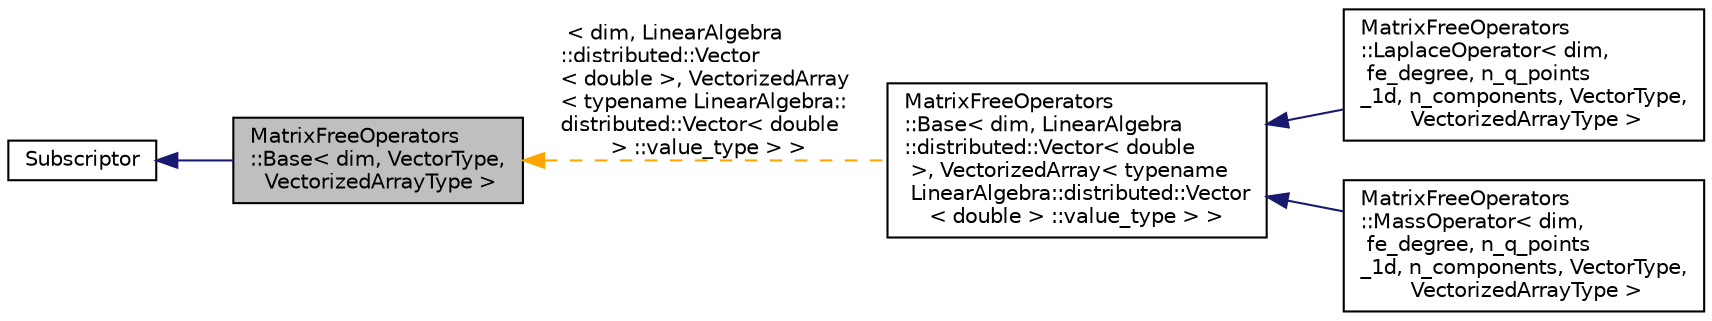 digraph "MatrixFreeOperators::Base&lt; dim, VectorType, VectorizedArrayType &gt;"
{
 // LATEX_PDF_SIZE
  edge [fontname="Helvetica",fontsize="10",labelfontname="Helvetica",labelfontsize="10"];
  node [fontname="Helvetica",fontsize="10",shape=record];
  rankdir="LR";
  Node1 [label="MatrixFreeOperators\l::Base\< dim, VectorType,\l VectorizedArrayType \>",height=0.2,width=0.4,color="black", fillcolor="grey75", style="filled", fontcolor="black",tooltip=" "];
  Node2 -> Node1 [dir="back",color="midnightblue",fontsize="10",style="solid",fontname="Helvetica"];
  Node2 [label="Subscriptor",height=0.2,width=0.4,color="black", fillcolor="white", style="filled",URL="$classSubscriptor.html",tooltip=" "];
  Node1 -> Node3 [dir="back",color="orange",fontsize="10",style="dashed",label=" \< dim, LinearAlgebra\l::distributed::Vector\l\< double \>, VectorizedArray\l\< typename LinearAlgebra::\ldistributed::Vector\< double\l \> ::value_type \> \>" ,fontname="Helvetica"];
  Node3 [label="MatrixFreeOperators\l::Base\< dim, LinearAlgebra\l::distributed::Vector\< double\l \>, VectorizedArray\< typename\l LinearAlgebra::distributed::Vector\l\< double \> ::value_type \> \>",height=0.2,width=0.4,color="black", fillcolor="white", style="filled",URL="$classMatrixFreeOperators_1_1Base.html",tooltip=" "];
  Node3 -> Node4 [dir="back",color="midnightblue",fontsize="10",style="solid",fontname="Helvetica"];
  Node4 [label="MatrixFreeOperators\l::LaplaceOperator\< dim,\l fe_degree, n_q_points\l_1d, n_components, VectorType,\l VectorizedArrayType \>",height=0.2,width=0.4,color="black", fillcolor="white", style="filled",URL="$classMatrixFreeOperators_1_1LaplaceOperator.html",tooltip=" "];
  Node3 -> Node5 [dir="back",color="midnightblue",fontsize="10",style="solid",fontname="Helvetica"];
  Node5 [label="MatrixFreeOperators\l::MassOperator\< dim,\l fe_degree, n_q_points\l_1d, n_components, VectorType,\l VectorizedArrayType \>",height=0.2,width=0.4,color="black", fillcolor="white", style="filled",URL="$classMatrixFreeOperators_1_1MassOperator.html",tooltip=" "];
}
